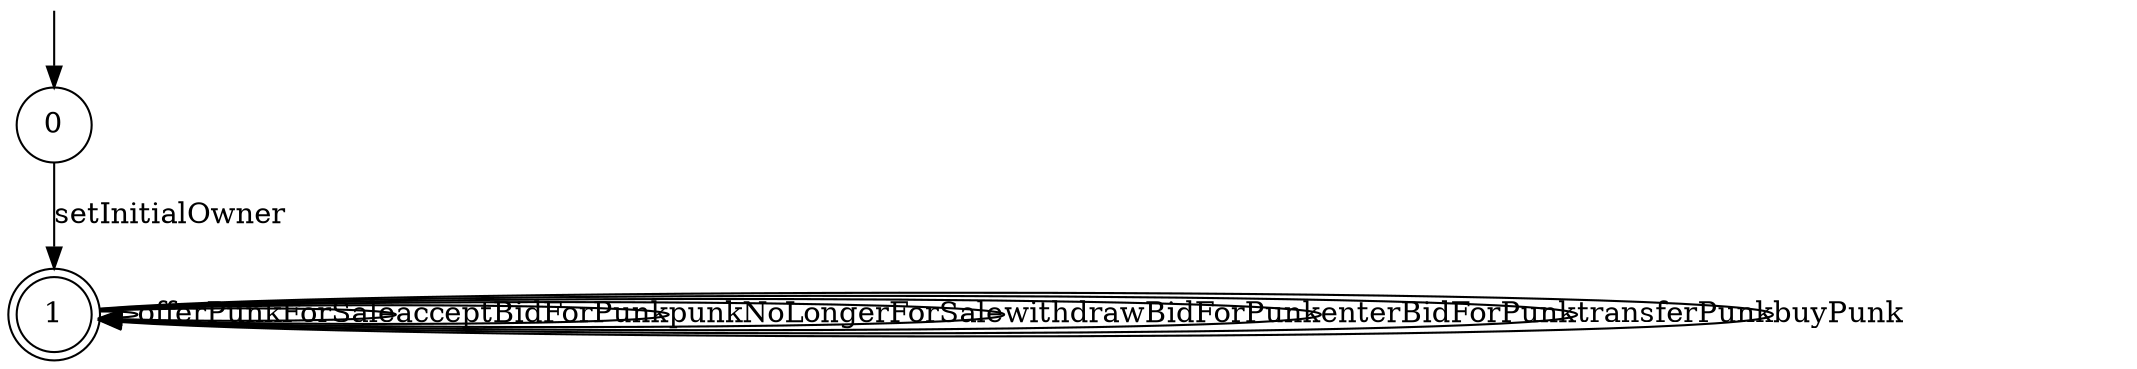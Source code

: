 digraph g {

	s0 [shape="circle" label="0"];
	s1 [shape="doublecircle" label="1"];
	s0 -> s1 [label="setInitialOwner"];
	s1 -> s1 [label="offerPunkForSale"];
	s1 -> s1 [label="acceptBidForPunk"];
	s1 -> s1 [label="punkNoLongerForSale"];
	s1 -> s1 [label="withdrawBidForPunk"];
	s1 -> s1 [label="enterBidForPunk"];
	s1 -> s1 [label="transferPunk"];
	s1 -> s1 [label="buyPunk"];

__start0 [label="" shape="none" width="0" height="0"];
__start0 -> s0;

}
